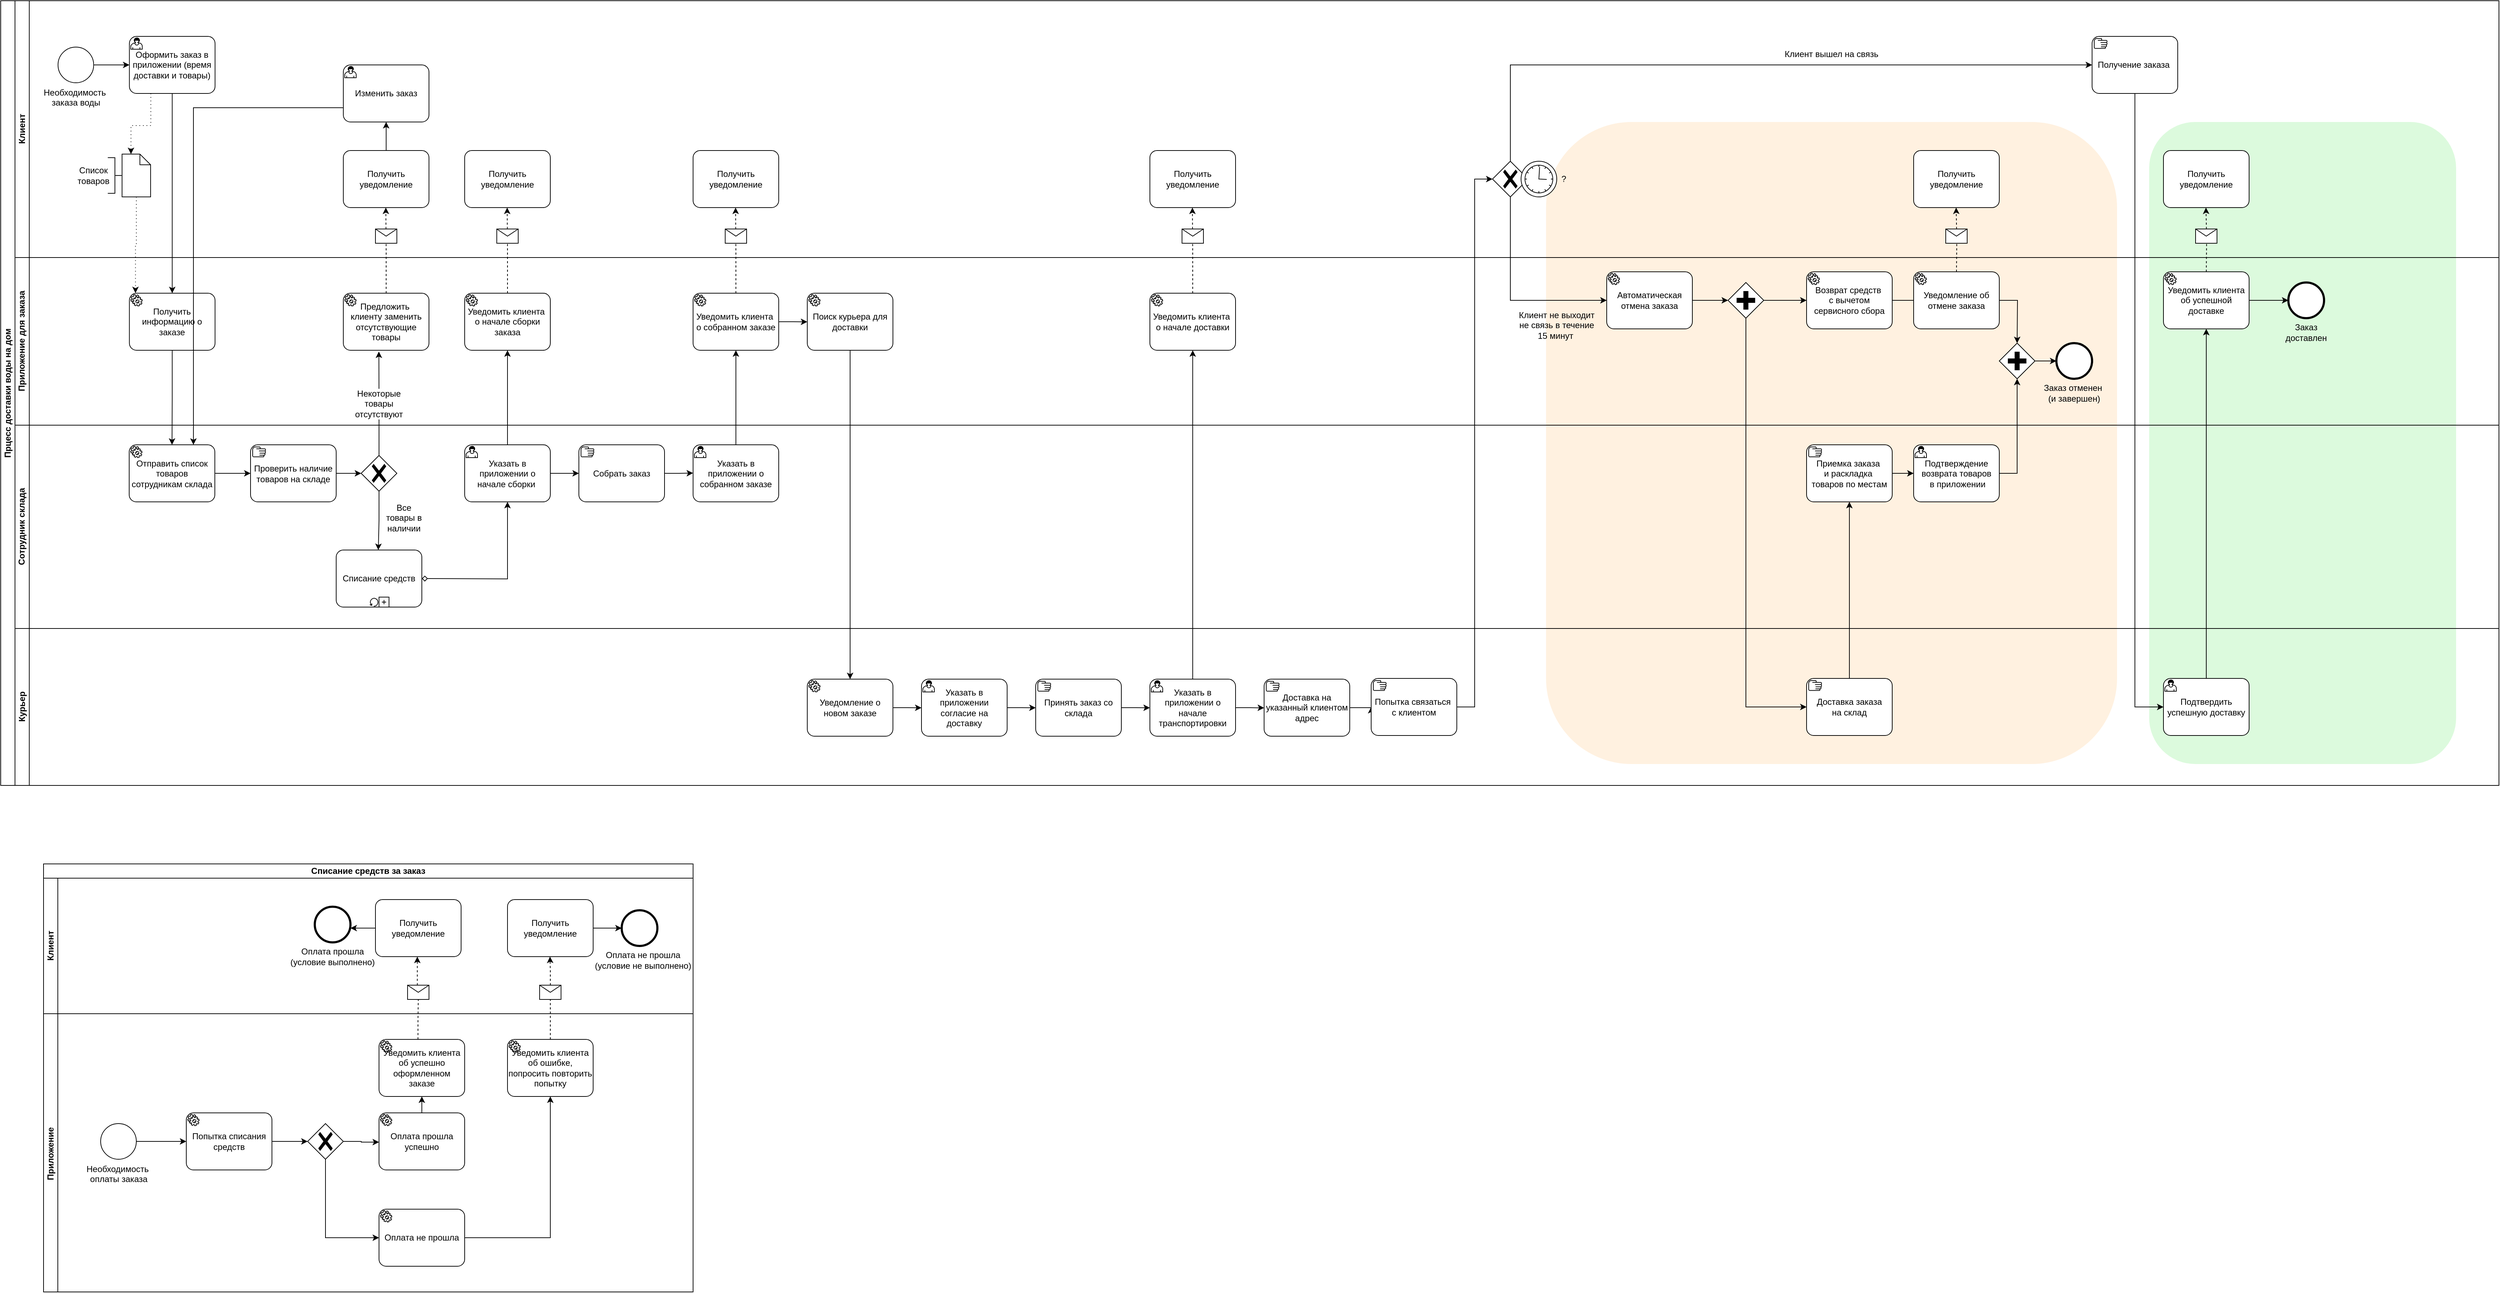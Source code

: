 <mxfile version="24.8.2">
  <diagram name="Страница — 1" id="UOntejemrvACpvtsWQj9">
    <mxGraphModel dx="2625" dy="1413" grid="1" gridSize="10" guides="1" tooltips="1" connect="1" arrows="1" fold="1" page="1" pageScale="1" pageWidth="4681" pageHeight="3300" math="0" shadow="0">
      <root>
        <mxCell id="0" />
        <mxCell id="1" parent="0" />
        <mxCell id="fE0YWYt9ngZXiTgXL01a-285" value="" style="rounded=1;whiteSpace=wrap;html=1;fillColor=#DCFADD;strokeColor=none;dashed=1;strokeWidth=6;glass=0;shadow=0;" parent="1" vertex="1">
          <mxGeometry x="3040" y="200" width="430" height="900" as="geometry" />
        </mxCell>
        <mxCell id="fE0YWYt9ngZXiTgXL01a-281" value="" style="rounded=1;whiteSpace=wrap;html=1;fillColor=#FFF1E0;strokeColor=none;dashed=1;strokeWidth=6;" parent="1" vertex="1">
          <mxGeometry x="2195" y="200" width="800" height="900" as="geometry" />
        </mxCell>
        <mxCell id="fE0YWYt9ngZXiTgXL01a-1" value="Прцесс доставки воды на дом" style="swimlane;html=1;childLayout=stackLayout;resizeParent=1;resizeParentMax=0;horizontal=0;startSize=20;horizontalStack=0;whiteSpace=wrap;fillColor=#FFFFFF;" parent="1" vertex="1">
          <mxGeometry x="30" y="30" width="3500" height="1100" as="geometry" />
        </mxCell>
        <mxCell id="fE0YWYt9ngZXiTgXL01a-276" style="edgeStyle=orthogonalEdgeStyle;rounded=0;orthogonalLoop=1;jettySize=auto;html=1;exitX=0.5;exitY=0;exitDx=0;exitDy=0;exitPerimeter=0;entryX=0.415;entryY=1.022;entryDx=0;entryDy=0;entryPerimeter=0;" parent="fE0YWYt9ngZXiTgXL01a-1" source="fE0YWYt9ngZXiTgXL01a-104" target="fE0YWYt9ngZXiTgXL01a-268" edge="1">
          <mxGeometry relative="1" as="geometry" />
        </mxCell>
        <mxCell id="fE0YWYt9ngZXiTgXL01a-2" value="Клиент" style="swimlane;html=1;startSize=20;horizontal=0;" parent="fE0YWYt9ngZXiTgXL01a-1" vertex="1">
          <mxGeometry x="20" width="3480" height="360" as="geometry" />
        </mxCell>
        <mxCell id="fE0YWYt9ngZXiTgXL01a-3" value="Необходимость&amp;nbsp;&lt;div&gt;заказа воды&lt;/div&gt;" style="points=[[0.145,0.145,0],[0.5,0,0],[0.855,0.145,0],[1,0.5,0],[0.855,0.855,0],[0.5,1,0],[0.145,0.855,0],[0,0.5,0]];shape=mxgraph.bpmn.event;html=1;verticalLabelPosition=bottom;labelBackgroundColor=#ffffff;verticalAlign=top;align=center;perimeter=ellipsePerimeter;outlineConnect=0;aspect=fixed;outline=standard;symbol=general;" parent="fE0YWYt9ngZXiTgXL01a-2" vertex="1">
          <mxGeometry x="60.29" y="65" width="50" height="50" as="geometry" />
        </mxCell>
        <mxCell id="fE0YWYt9ngZXiTgXL01a-8" style="edgeStyle=orthogonalEdgeStyle;rounded=0;orthogonalLoop=1;jettySize=auto;html=1;entryX=0;entryY=0.5;entryDx=0;entryDy=0;entryPerimeter=0;" parent="fE0YWYt9ngZXiTgXL01a-2" source="fE0YWYt9ngZXiTgXL01a-3" edge="1">
          <mxGeometry relative="1" as="geometry">
            <mxPoint x="160.29" y="90" as="targetPoint" />
          </mxGeometry>
        </mxCell>
        <mxCell id="fE0YWYt9ngZXiTgXL01a-89" value="Оформить заказ в приложении (время доставки и товары)" style="points=[[0.25,0,0],[0.5,0,0],[0.75,0,0],[1,0.25,0],[1,0.5,0],[1,0.75,0],[0.75,1,0],[0.5,1,0],[0.25,1,0],[0,0.75,0],[0,0.5,0],[0,0.25,0]];shape=mxgraph.bpmn.task;whiteSpace=wrap;rectStyle=rounded;size=10;html=1;container=1;expand=0;collapsible=0;taskMarker=user;" parent="fE0YWYt9ngZXiTgXL01a-2" vertex="1">
          <mxGeometry x="160.29" y="50" width="120" height="80" as="geometry" />
        </mxCell>
        <mxCell id="fE0YWYt9ngZXiTgXL01a-144" value="Получить уведомление" style="points=[[0.25,0,0],[0.5,0,0],[0.75,0,0],[1,0.25,0],[1,0.5,0],[1,0.75,0],[0.75,1,0],[0.5,1,0],[0.25,1,0],[0,0.75,0],[0,0.5,0],[0,0.25,0]];shape=mxgraph.bpmn.task;whiteSpace=wrap;rectStyle=rounded;size=10;html=1;container=1;expand=0;collapsible=0;taskMarker=abstract;" parent="fE0YWYt9ngZXiTgXL01a-2" vertex="1">
          <mxGeometry x="630" y="210" width="120" height="80" as="geometry" />
        </mxCell>
        <mxCell id="fE0YWYt9ngZXiTgXL01a-159" value="" style="edgeStyle=orthogonalEdgeStyle;rounded=0;orthogonalLoop=1;jettySize=auto;html=1;dashed=1;entryX=0.5;entryY=1;entryDx=0;entryDy=0;entryPerimeter=0;exitX=0.5;exitY=0;exitDx=0;exitDy=0;exitPerimeter=0;" parent="fE0YWYt9ngZXiTgXL01a-2" source="fE0YWYt9ngZXiTgXL01a-140" edge="1">
          <mxGeometry relative="1" as="geometry">
            <mxPoint x="689.55" y="290" as="targetPoint" />
            <mxPoint x="690" y="380" as="sourcePoint" />
          </mxGeometry>
        </mxCell>
        <mxCell id="fE0YWYt9ngZXiTgXL01a-201" value="" style="points=[[0.25,0.25,0],[0.5,0,0],[0.75,0.25,0],[1,0.5,0],[0.75,0.75,0],[0.5,1,0],[0.25,0.75,0],[0,0.5,0]];shape=mxgraph.bpmn.gateway2;html=1;verticalLabelPosition=bottom;labelBackgroundColor=#ffffff;verticalAlign=top;align=center;perimeter=rhombusPerimeter;outlineConnect=0;outline=none;symbol=none;gwType=exclusive;" parent="fE0YWYt9ngZXiTgXL01a-2" vertex="1">
          <mxGeometry x="2070" y="225" width="50" height="50" as="geometry" />
        </mxCell>
        <mxCell id="fE0YWYt9ngZXiTgXL01a-204" value="Получение заказа&amp;nbsp;" style="points=[[0.25,0,0],[0.5,0,0],[0.75,0,0],[1,0.25,0],[1,0.5,0],[1,0.75,0],[0.75,1,0],[0.5,1,0],[0.25,1,0],[0,0.75,0],[0,0.5,0],[0,0.25,0]];shape=mxgraph.bpmn.task;whiteSpace=wrap;rectStyle=rounded;size=10;html=1;container=1;expand=0;collapsible=0;taskMarker=manual;" parent="fE0YWYt9ngZXiTgXL01a-2" vertex="1">
          <mxGeometry x="2910" y="50" width="120" height="80" as="geometry" />
        </mxCell>
        <mxCell id="fE0YWYt9ngZXiTgXL01a-207" style="edgeStyle=orthogonalEdgeStyle;rounded=0;orthogonalLoop=1;jettySize=auto;html=1;exitX=0.5;exitY=0;exitDx=0;exitDy=0;exitPerimeter=0;entryX=0;entryY=0.5;entryDx=0;entryDy=0;entryPerimeter=0;" parent="fE0YWYt9ngZXiTgXL01a-2" source="fE0YWYt9ngZXiTgXL01a-201" target="fE0YWYt9ngZXiTgXL01a-204" edge="1">
          <mxGeometry relative="1" as="geometry" />
        </mxCell>
        <mxCell id="fE0YWYt9ngZXiTgXL01a-209" value="Клиент вышел на связь" style="text;strokeColor=none;align=center;fillColor=none;html=1;verticalAlign=middle;whiteSpace=wrap;rounded=0;" parent="fE0YWYt9ngZXiTgXL01a-2" vertex="1">
          <mxGeometry x="2450" y="60" width="190" height="30" as="geometry" />
        </mxCell>
        <mxCell id="fE0YWYt9ngZXiTgXL01a-218" value="Получить уведомление" style="points=[[0.25,0,0],[0.5,0,0],[0.75,0,0],[1,0.25,0],[1,0.5,0],[1,0.75,0],[0.75,1,0],[0.5,1,0],[0.25,1,0],[0,0.75,0],[0,0.5,0],[0,0.25,0]];shape=mxgraph.bpmn.task;whiteSpace=wrap;rectStyle=rounded;size=10;html=1;container=1;expand=0;collapsible=0;taskMarker=abstract;" parent="fE0YWYt9ngZXiTgXL01a-2" vertex="1">
          <mxGeometry x="2660" y="210" width="120" height="80" as="geometry" />
        </mxCell>
        <mxCell id="fE0YWYt9ngZXiTgXL01a-219" value="" style="edgeStyle=orthogonalEdgeStyle;rounded=0;orthogonalLoop=1;jettySize=auto;html=1;dashed=1;entryX=0.5;entryY=1;entryDx=0;entryDy=0;entryPerimeter=0;" parent="fE0YWYt9ngZXiTgXL01a-2" edge="1">
          <mxGeometry relative="1" as="geometry">
            <mxPoint x="2719.55" y="290" as="targetPoint" />
            <mxPoint x="2720" y="380" as="sourcePoint" />
          </mxGeometry>
        </mxCell>
        <mxCell id="fE0YWYt9ngZXiTgXL01a-220" value="" style="shape=message;html=1;fillColor=#FFFFFF;" parent="fE0YWYt9ngZXiTgXL01a-2" vertex="1">
          <mxGeometry x="2705" y="320" width="30" height="20" as="geometry" />
        </mxCell>
        <mxCell id="fE0YWYt9ngZXiTgXL01a-242" value="" style="edgeStyle=orthogonalEdgeStyle;rounded=0;orthogonalLoop=1;jettySize=auto;html=1;dashed=1;entryX=0.5;entryY=1;entryDx=0;entryDy=0;entryPerimeter=0;" parent="fE0YWYt9ngZXiTgXL01a-2" edge="1">
          <mxGeometry relative="1" as="geometry">
            <mxPoint x="3069.55" y="290" as="targetPoint" />
            <mxPoint x="3070" y="380" as="sourcePoint" />
          </mxGeometry>
        </mxCell>
        <mxCell id="fE0YWYt9ngZXiTgXL01a-243" value="" style="shape=message;html=1;fillColor=#FFFFFF;" parent="fE0YWYt9ngZXiTgXL01a-2" vertex="1">
          <mxGeometry x="3055" y="320" width="30" height="20" as="geometry" />
        </mxCell>
        <mxCell id="fE0YWYt9ngZXiTgXL01a-271" value="Получить уведомление" style="points=[[0.25,0,0],[0.5,0,0],[0.75,0,0],[1,0.25,0],[1,0.5,0],[1,0.75,0],[0.75,1,0],[0.5,1,0],[0.25,1,0],[0,0.75,0],[0,0.5,0],[0,0.25,0]];shape=mxgraph.bpmn.task;whiteSpace=wrap;rectStyle=rounded;size=10;html=1;container=1;expand=0;collapsible=0;taskMarker=abstract;" parent="fE0YWYt9ngZXiTgXL01a-2" vertex="1">
          <mxGeometry x="460" y="210" width="120" height="80" as="geometry" />
        </mxCell>
        <mxCell id="fE0YWYt9ngZXiTgXL01a-272" value="" style="edgeStyle=orthogonalEdgeStyle;rounded=0;orthogonalLoop=1;jettySize=auto;html=1;dashed=1;entryX=0.5;entryY=1;entryDx=0;entryDy=0;entryPerimeter=0;exitX=0.5;exitY=0;exitDx=0;exitDy=0;exitPerimeter=0;" parent="fE0YWYt9ngZXiTgXL01a-2" source="fE0YWYt9ngZXiTgXL01a-268" edge="1">
          <mxGeometry relative="1" as="geometry">
            <mxPoint x="519.55" y="290" as="targetPoint" />
            <mxPoint x="520" y="380" as="sourcePoint" />
          </mxGeometry>
        </mxCell>
        <mxCell id="fE0YWYt9ngZXiTgXL01a-273" value="" style="shape=message;html=1;fillColor=#FFFFFF;" parent="fE0YWYt9ngZXiTgXL01a-2" vertex="1">
          <mxGeometry x="505" y="320" width="30" height="20" as="geometry" />
        </mxCell>
        <mxCell id="fE0YWYt9ngZXiTgXL01a-278" value="Изменить заказ" style="points=[[0.25,0,0],[0.5,0,0],[0.75,0,0],[1,0.25,0],[1,0.5,0],[1,0.75,0],[0.75,1,0],[0.5,1,0],[0.25,1,0],[0,0.75,0],[0,0.5,0],[0,0.25,0]];shape=mxgraph.bpmn.task;whiteSpace=wrap;rectStyle=rounded;size=10;html=1;container=1;expand=0;collapsible=0;taskMarker=user;" parent="fE0YWYt9ngZXiTgXL01a-2" vertex="1">
          <mxGeometry x="460" y="90" width="120" height="80" as="geometry" />
        </mxCell>
        <mxCell id="fE0YWYt9ngZXiTgXL01a-279" style="edgeStyle=orthogonalEdgeStyle;rounded=0;orthogonalLoop=1;jettySize=auto;html=1;exitX=0.5;exitY=0;exitDx=0;exitDy=0;exitPerimeter=0;entryX=0.5;entryY=1;entryDx=0;entryDy=0;entryPerimeter=0;" parent="fE0YWYt9ngZXiTgXL01a-2" source="fE0YWYt9ngZXiTgXL01a-271" target="fE0YWYt9ngZXiTgXL01a-278" edge="1">
          <mxGeometry relative="1" as="geometry" />
        </mxCell>
        <mxCell id="fE0YWYt9ngZXiTgXL01a-241" value="Получить уведомление" style="points=[[0.25,0,0],[0.5,0,0],[0.75,0,0],[1,0.25,0],[1,0.5,0],[1,0.75,0],[0.75,1,0],[0.5,1,0],[0.25,1,0],[0,0.75,0],[0,0.5,0],[0,0.25,0]];shape=mxgraph.bpmn.task;whiteSpace=wrap;rectStyle=rounded;size=10;html=1;container=1;expand=0;collapsible=0;taskMarker=abstract;" parent="fE0YWYt9ngZXiTgXL01a-2" vertex="1">
          <mxGeometry x="3010" y="210" width="120" height="80" as="geometry" />
        </mxCell>
        <mxCell id="fE0YWYt9ngZXiTgXL01a-289" value="" style="shape=mxgraph.bpmn.data;labelPosition=center;verticalLabelPosition=bottom;align=center;verticalAlign=top;size=15;html=1;" parent="fE0YWYt9ngZXiTgXL01a-2" vertex="1">
          <mxGeometry x="150" y="215" width="40" height="60" as="geometry" />
        </mxCell>
        <mxCell id="fE0YWYt9ngZXiTgXL01a-292" style="edgeStyle=orthogonalEdgeStyle;rounded=0;orthogonalLoop=1;jettySize=auto;html=1;exitX=0.25;exitY=1;exitDx=0;exitDy=0;exitPerimeter=0;entryX=0;entryY=0;entryDx=12.5;entryDy=0;entryPerimeter=0;dashed=1;dashPattern=1 4;" parent="fE0YWYt9ngZXiTgXL01a-2" source="fE0YWYt9ngZXiTgXL01a-89" target="fE0YWYt9ngZXiTgXL01a-289" edge="1">
          <mxGeometry relative="1" as="geometry">
            <Array as="points">
              <mxPoint x="190" y="175" />
              <mxPoint x="163" y="175" />
            </Array>
          </mxGeometry>
        </mxCell>
        <mxCell id="fE0YWYt9ngZXiTgXL01a-294" value="" style="strokeWidth=1;html=1;shape=mxgraph.flowchart.annotation_2;align=left;labelPosition=right;pointerEvents=1;direction=west;" parent="fE0YWYt9ngZXiTgXL01a-2" vertex="1">
          <mxGeometry x="130" y="220" width="20" height="50" as="geometry" />
        </mxCell>
        <mxCell id="fE0YWYt9ngZXiTgXL01a-297" value="Список товаров" style="text;strokeColor=none;align=center;fillColor=none;html=1;verticalAlign=middle;whiteSpace=wrap;rounded=0;" parent="fE0YWYt9ngZXiTgXL01a-2" vertex="1">
          <mxGeometry x="80.0" y="230" width="60" height="30" as="geometry" />
        </mxCell>
        <mxCell id="fE0YWYt9ngZXiTgXL01a-253" value="" style="points=[[0.145,0.145,0],[0.5,0,0],[0.855,0.145,0],[1,0.5,0],[0.855,0.855,0],[0.5,1,0],[0.145,0.855,0],[0,0.5,0]];shape=mxgraph.bpmn.event;html=1;verticalLabelPosition=bottom;labelBackgroundColor=#ffffff;verticalAlign=top;align=center;perimeter=ellipsePerimeter;outlineConnect=0;aspect=fixed;outline=standard;symbol=timer;fillColor=#FFFFFF;" parent="fE0YWYt9ngZXiTgXL01a-2" vertex="1">
          <mxGeometry x="2110" y="225" width="50" height="50" as="geometry" />
        </mxCell>
        <mxCell id="fE0YWYt9ngZXiTgXL01a-306" value="?" style="text;strokeColor=none;align=center;fillColor=none;html=1;verticalAlign=middle;whiteSpace=wrap;rounded=0;" parent="fE0YWYt9ngZXiTgXL01a-2" vertex="1">
          <mxGeometry x="2140" y="235" width="60" height="30" as="geometry" />
        </mxCell>
        <mxCell id="fE0YWYt9ngZXiTgXL01a-136" style="edgeStyle=orthogonalEdgeStyle;rounded=0;orthogonalLoop=1;jettySize=auto;html=1;exitX=0.5;exitY=0;exitDx=0;exitDy=0;exitPerimeter=0;entryX=0.5;entryY=1;entryDx=0;entryDy=0;entryPerimeter=0;" parent="fE0YWYt9ngZXiTgXL01a-1" source="fE0YWYt9ngZXiTgXL01a-134" target="fE0YWYt9ngZXiTgXL01a-140" edge="1">
          <mxGeometry relative="1" as="geometry">
            <mxPoint x="710" y="670" as="targetPoint" />
          </mxGeometry>
        </mxCell>
        <mxCell id="fE0YWYt9ngZXiTgXL01a-191" style="edgeStyle=orthogonalEdgeStyle;rounded=0;orthogonalLoop=1;jettySize=auto;html=1;exitX=0.5;exitY=0;exitDx=0;exitDy=0;exitPerimeter=0;entryX=0.5;entryY=1;entryDx=0;entryDy=0;entryPerimeter=0;" parent="fE0YWYt9ngZXiTgXL01a-1" source="fE0YWYt9ngZXiTgXL01a-184" target="fE0YWYt9ngZXiTgXL01a-189" edge="1">
          <mxGeometry relative="1" as="geometry">
            <mxPoint x="1670" y="680" as="targetPoint" />
            <mxPoint x="1670" y="770" as="sourcePoint" />
          </mxGeometry>
        </mxCell>
        <mxCell id="fE0YWYt9ngZXiTgXL01a-83" value="Приложение для заказа" style="swimlane;html=1;startSize=20;horizontal=0;" parent="fE0YWYt9ngZXiTgXL01a-1" vertex="1">
          <mxGeometry x="20" y="360" width="3480" height="235" as="geometry" />
        </mxCell>
        <mxCell id="fE0YWYt9ngZXiTgXL01a-156" value="" style="shape=message;html=1;fillColor=#FFFFFF;" parent="fE0YWYt9ngZXiTgXL01a-83" vertex="1">
          <mxGeometry x="675" y="-40" width="30" height="20" as="geometry" />
        </mxCell>
        <mxCell id="fE0YWYt9ngZXiTgXL01a-166" value="Получить уведомление" style="points=[[0.25,0,0],[0.5,0,0],[0.75,0,0],[1,0.25,0],[1,0.5,0],[1,0.75,0],[0.75,1,0],[0.5,1,0],[0.25,1,0],[0,0.75,0],[0,0.5,0],[0,0.25,0]];shape=mxgraph.bpmn.task;whiteSpace=wrap;rectStyle=rounded;size=10;html=1;container=1;expand=0;collapsible=0;taskMarker=abstract;" parent="fE0YWYt9ngZXiTgXL01a-83" vertex="1">
          <mxGeometry x="950" y="-150" width="120" height="80" as="geometry" />
        </mxCell>
        <mxCell id="fE0YWYt9ngZXiTgXL01a-167" value="" style="edgeStyle=orthogonalEdgeStyle;rounded=0;orthogonalLoop=1;jettySize=auto;html=1;dashed=1;entryX=0.5;entryY=1;entryDx=0;entryDy=0;entryPerimeter=0;exitX=0.5;exitY=0;exitDx=0;exitDy=0;exitPerimeter=0;" parent="fE0YWYt9ngZXiTgXL01a-83" source="fE0YWYt9ngZXiTgXL01a-168" edge="1">
          <mxGeometry relative="1" as="geometry">
            <mxPoint x="1009.55" y="-70" as="targetPoint" />
            <mxPoint x="1010" y="20" as="sourcePoint" />
          </mxGeometry>
        </mxCell>
        <mxCell id="fE0YWYt9ngZXiTgXL01a-169" value="" style="shape=message;html=1;fillColor=#FFFFFF;" parent="fE0YWYt9ngZXiTgXL01a-83" vertex="1">
          <mxGeometry x="995" y="-40" width="30" height="20" as="geometry" />
        </mxCell>
        <mxCell id="fE0YWYt9ngZXiTgXL01a-186" value="Получить уведомление" style="points=[[0.25,0,0],[0.5,0,0],[0.75,0,0],[1,0.25,0],[1,0.5,0],[1,0.75,0],[0.75,1,0],[0.5,1,0],[0.25,1,0],[0,0.75,0],[0,0.5,0],[0,0.25,0]];shape=mxgraph.bpmn.task;whiteSpace=wrap;rectStyle=rounded;size=10;html=1;container=1;expand=0;collapsible=0;taskMarker=abstract;" parent="fE0YWYt9ngZXiTgXL01a-83" vertex="1">
          <mxGeometry x="1590" y="-150" width="120" height="80" as="geometry" />
        </mxCell>
        <mxCell id="fE0YWYt9ngZXiTgXL01a-187" value="" style="edgeStyle=orthogonalEdgeStyle;rounded=0;orthogonalLoop=1;jettySize=auto;html=1;dashed=1;entryX=0.5;entryY=1;entryDx=0;entryDy=0;entryPerimeter=0;exitX=0.5;exitY=0;exitDx=0;exitDy=0;exitPerimeter=0;" parent="fE0YWYt9ngZXiTgXL01a-83" source="fE0YWYt9ngZXiTgXL01a-189" edge="1">
          <mxGeometry relative="1" as="geometry">
            <mxPoint x="1649.55" y="-70" as="targetPoint" />
            <mxPoint x="1650" y="20" as="sourcePoint" />
          </mxGeometry>
        </mxCell>
        <mxCell id="fE0YWYt9ngZXiTgXL01a-190" value="" style="shape=message;html=1;fillColor=#FFFFFF;" parent="fE0YWYt9ngZXiTgXL01a-83" vertex="1">
          <mxGeometry x="1635" y="-40" width="30" height="20" as="geometry" />
        </mxCell>
        <mxCell id="fE0YWYt9ngZXiTgXL01a-205" value="Клиент не выходит не связь в течение 15 минут&amp;nbsp;" style="text;strokeColor=none;align=center;fillColor=none;html=1;verticalAlign=middle;whiteSpace=wrap;rounded=0;" parent="fE0YWYt9ngZXiTgXL01a-83" vertex="1">
          <mxGeometry x="2100" y="80" width="120" height="30" as="geometry" />
        </mxCell>
        <mxCell id="fE0YWYt9ngZXiTgXL01a-206" value="Автоматическая отмена заказа" style="points=[[0.25,0,0],[0.5,0,0],[0.75,0,0],[1,0.25,0],[1,0.5,0],[1,0.75,0],[0.75,1,0],[0.5,1,0],[0.25,1,0],[0,0.75,0],[0,0.5,0],[0,0.25,0]];shape=mxgraph.bpmn.task;whiteSpace=wrap;rectStyle=rounded;size=10;html=1;container=1;expand=0;collapsible=0;taskMarker=service;" parent="fE0YWYt9ngZXiTgXL01a-83" vertex="1">
          <mxGeometry x="2229.996" y="20" width="120" height="80" as="geometry" />
        </mxCell>
        <mxCell id="fE0YWYt9ngZXiTgXL01a-216" style="edgeStyle=orthogonalEdgeStyle;rounded=0;orthogonalLoop=1;jettySize=auto;html=1;exitX=1;exitY=0.5;exitDx=0;exitDy=0;exitPerimeter=0;" parent="fE0YWYt9ngZXiTgXL01a-83" edge="1">
          <mxGeometry relative="1" as="geometry">
            <mxPoint x="2670" y="60" as="targetPoint" />
            <mxPoint x="2610" y="60" as="sourcePoint" />
          </mxGeometry>
        </mxCell>
        <mxCell id="fE0YWYt9ngZXiTgXL01a-214" value="Возврат средств&amp;nbsp;&lt;div&gt;с вычетом сервисного сбора&lt;/div&gt;" style="points=[[0.25,0,0],[0.5,0,0],[0.75,0,0],[1,0.25,0],[1,0.5,0],[1,0.75,0],[0.75,1,0],[0.5,1,0],[0.25,1,0],[0,0.75,0],[0,0.5,0],[0,0.25,0]];shape=mxgraph.bpmn.task;whiteSpace=wrap;rectStyle=rounded;size=10;html=1;container=1;expand=0;collapsible=0;taskMarker=service;" parent="fE0YWYt9ngZXiTgXL01a-83" vertex="1">
          <mxGeometry x="2510" y="20" width="120" height="80" as="geometry" />
        </mxCell>
        <mxCell id="fE0YWYt9ngZXiTgXL01a-217" value="Уведомление об отмене заказа" style="points=[[0.25,0,0],[0.5,0,0],[0.75,0,0],[1,0.25,0],[1,0.5,0],[1,0.75,0],[0.75,1,0],[0.5,1,0],[0.25,1,0],[0,0.75,0],[0,0.5,0],[0,0.25,0]];shape=mxgraph.bpmn.task;whiteSpace=wrap;rectStyle=rounded;size=10;html=1;container=1;expand=0;collapsible=0;taskMarker=service;" parent="fE0YWYt9ngZXiTgXL01a-83" vertex="1">
          <mxGeometry x="2660" y="20" width="120" height="80" as="geometry" />
        </mxCell>
        <mxCell id="fE0YWYt9ngZXiTgXL01a-232" value="" style="points=[[0.25,0.25,0],[0.5,0,0],[0.75,0.25,0],[1,0.5,0],[0.75,0.75,0],[0.5,1,0],[0.25,0.75,0],[0,0.5,0]];shape=mxgraph.bpmn.gateway2;html=1;verticalLabelPosition=bottom;labelBackgroundColor=#ffffff;verticalAlign=top;align=center;perimeter=rhombusPerimeter;outlineConnect=0;outline=none;symbol=none;gwType=parallel;" parent="fE0YWYt9ngZXiTgXL01a-83" vertex="1">
          <mxGeometry x="2400" y="35" width="50" height="50" as="geometry" />
        </mxCell>
        <mxCell id="fE0YWYt9ngZXiTgXL01a-235" style="edgeStyle=orthogonalEdgeStyle;rounded=0;orthogonalLoop=1;jettySize=auto;html=1;exitX=1;exitY=0.5;exitDx=0;exitDy=0;exitPerimeter=0;entryX=0;entryY=0.5;entryDx=0;entryDy=0;entryPerimeter=0;" parent="fE0YWYt9ngZXiTgXL01a-83" source="fE0YWYt9ngZXiTgXL01a-206" target="fE0YWYt9ngZXiTgXL01a-232" edge="1">
          <mxGeometry relative="1" as="geometry" />
        </mxCell>
        <mxCell id="fE0YWYt9ngZXiTgXL01a-236" style="edgeStyle=orthogonalEdgeStyle;rounded=0;orthogonalLoop=1;jettySize=auto;html=1;exitX=1;exitY=0.5;exitDx=0;exitDy=0;exitPerimeter=0;entryX=0;entryY=0.5;entryDx=0;entryDy=0;entryPerimeter=0;" parent="fE0YWYt9ngZXiTgXL01a-83" source="fE0YWYt9ngZXiTgXL01a-232" target="fE0YWYt9ngZXiTgXL01a-214" edge="1">
          <mxGeometry relative="1" as="geometry" />
        </mxCell>
        <mxCell id="fE0YWYt9ngZXiTgXL01a-229" value="Уведомить клиента об успешной доставке" style="points=[[0.25,0,0],[0.5,0,0],[0.75,0,0],[1,0.25,0],[1,0.5,0],[1,0.75,0],[0.75,1,0],[0.5,1,0],[0.25,1,0],[0,0.75,0],[0,0.5,0],[0,0.25,0]];shape=mxgraph.bpmn.task;whiteSpace=wrap;rectStyle=rounded;size=10;html=1;container=1;expand=0;collapsible=0;taskMarker=service;" parent="fE0YWYt9ngZXiTgXL01a-83" vertex="1">
          <mxGeometry x="3010" y="20" width="120" height="80" as="geometry" />
        </mxCell>
        <mxCell id="fE0YWYt9ngZXiTgXL01a-245" value="" style="points=[[0.145,0.145,0],[0.5,0,0],[0.855,0.145,0],[1,0.5,0],[0.855,0.855,0],[0.5,1,0],[0.145,0.855,0],[0,0.5,0]];shape=mxgraph.bpmn.event;html=1;verticalLabelPosition=bottom;labelBackgroundColor=#ffffff;verticalAlign=top;align=center;perimeter=ellipsePerimeter;outlineConnect=0;aspect=fixed;outline=end;symbol=terminate2;" parent="fE0YWYt9ngZXiTgXL01a-83" vertex="1">
          <mxGeometry x="3185" y="35" width="50" height="50" as="geometry" />
        </mxCell>
        <mxCell id="fE0YWYt9ngZXiTgXL01a-246" style="edgeStyle=orthogonalEdgeStyle;rounded=0;orthogonalLoop=1;jettySize=auto;html=1;exitX=1;exitY=0.5;exitDx=0;exitDy=0;exitPerimeter=0;entryX=0;entryY=0.5;entryDx=0;entryDy=0;entryPerimeter=0;" parent="fE0YWYt9ngZXiTgXL01a-83" source="fE0YWYt9ngZXiTgXL01a-229" target="fE0YWYt9ngZXiTgXL01a-245" edge="1">
          <mxGeometry relative="1" as="geometry" />
        </mxCell>
        <mxCell id="fE0YWYt9ngZXiTgXL01a-247" value="Заказ доставлен" style="text;strokeColor=none;align=center;fillColor=none;html=1;verticalAlign=middle;whiteSpace=wrap;rounded=0;" parent="fE0YWYt9ngZXiTgXL01a-83" vertex="1">
          <mxGeometry x="3180" y="90" width="60" height="30" as="geometry" />
        </mxCell>
        <mxCell id="fE0YWYt9ngZXiTgXL01a-248" value="" style="points=[[0.145,0.145,0],[0.5,0,0],[0.855,0.145,0],[1,0.5,0],[0.855,0.855,0],[0.5,1,0],[0.145,0.855,0],[0,0.5,0]];shape=mxgraph.bpmn.event;html=1;verticalLabelPosition=bottom;labelBackgroundColor=#ffffff;verticalAlign=top;align=center;perimeter=ellipsePerimeter;outlineConnect=0;aspect=fixed;outline=end;symbol=terminate2;" parent="fE0YWYt9ngZXiTgXL01a-83" vertex="1">
          <mxGeometry x="2860" y="120" width="50" height="50" as="geometry" />
        </mxCell>
        <mxCell id="fE0YWYt9ngZXiTgXL01a-249" value="Заказ отменен&amp;nbsp;&lt;div&gt;(и завершен)&lt;/div&gt;" style="text;strokeColor=none;align=center;fillColor=none;html=1;verticalAlign=middle;whiteSpace=wrap;rounded=0;" parent="fE0YWYt9ngZXiTgXL01a-83" vertex="1">
          <mxGeometry x="2840" y="170" width="90" height="40" as="geometry" />
        </mxCell>
        <mxCell id="fE0YWYt9ngZXiTgXL01a-261" value="" style="points=[[0.25,0.25,0],[0.5,0,0],[0.75,0.25,0],[1,0.5,0],[0.75,0.75,0],[0.5,1,0],[0.25,0.75,0],[0,0.5,0]];shape=mxgraph.bpmn.gateway2;html=1;verticalLabelPosition=bottom;labelBackgroundColor=#ffffff;verticalAlign=top;align=center;perimeter=rhombusPerimeter;outlineConnect=0;outline=none;symbol=none;gwType=parallel;" parent="fE0YWYt9ngZXiTgXL01a-83" vertex="1">
          <mxGeometry x="2780" y="120" width="50" height="50" as="geometry" />
        </mxCell>
        <mxCell id="fE0YWYt9ngZXiTgXL01a-263" style="edgeStyle=orthogonalEdgeStyle;rounded=0;orthogonalLoop=1;jettySize=auto;html=1;exitX=1;exitY=0.5;exitDx=0;exitDy=0;exitPerimeter=0;entryX=0.5;entryY=0;entryDx=0;entryDy=0;entryPerimeter=0;" parent="fE0YWYt9ngZXiTgXL01a-83" source="fE0YWYt9ngZXiTgXL01a-217" edge="1">
          <mxGeometry relative="1" as="geometry">
            <mxPoint x="2805" y="120" as="targetPoint" />
          </mxGeometry>
        </mxCell>
        <mxCell id="fE0YWYt9ngZXiTgXL01a-265" style="edgeStyle=orthogonalEdgeStyle;rounded=0;orthogonalLoop=1;jettySize=auto;html=1;entryX=0;entryY=0.5;entryDx=0;entryDy=0;entryPerimeter=0;" parent="fE0YWYt9ngZXiTgXL01a-83" target="fE0YWYt9ngZXiTgXL01a-248" edge="1">
          <mxGeometry relative="1" as="geometry">
            <mxPoint x="2830" y="145" as="sourcePoint" />
          </mxGeometry>
        </mxCell>
        <mxCell id="fE0YWYt9ngZXiTgXL01a-91" value="Получить информацию о заказе" style="points=[[0.25,0,0],[0.5,0,0],[0.75,0,0],[1,0.25,0],[1,0.5,0],[1,0.75,0],[0.75,1,0],[0.5,1,0],[0.25,1,0],[0,0.75,0],[0,0.5,0],[0,0.25,0]];shape=mxgraph.bpmn.task;whiteSpace=wrap;rectStyle=rounded;size=10;html=1;container=1;expand=0;collapsible=0;taskMarker=service;" parent="fE0YWYt9ngZXiTgXL01a-83" vertex="1">
          <mxGeometry x="160.286" y="50" width="120" height="80" as="geometry" />
        </mxCell>
        <mxCell id="fE0YWYt9ngZXiTgXL01a-140" value="Уведомить клиента&amp;nbsp;&lt;div&gt;о начале сборки заказа&lt;/div&gt;" style="points=[[0.25,0,0],[0.5,0,0],[0.75,0,0],[1,0.25,0],[1,0.5,0],[1,0.75,0],[0.75,1,0],[0.5,1,0],[0.25,1,0],[0,0.75,0],[0,0.5,0],[0,0.25,0]];shape=mxgraph.bpmn.task;whiteSpace=wrap;rectStyle=rounded;size=10;html=1;container=1;expand=0;collapsible=0;taskMarker=service;" parent="fE0YWYt9ngZXiTgXL01a-83" vertex="1">
          <mxGeometry x="629.996" y="50" width="120" height="80" as="geometry" />
        </mxCell>
        <mxCell id="fE0YWYt9ngZXiTgXL01a-172" style="edgeStyle=orthogonalEdgeStyle;rounded=0;orthogonalLoop=1;jettySize=auto;html=1;exitX=1;exitY=0.5;exitDx=0;exitDy=0;exitPerimeter=0;" parent="fE0YWYt9ngZXiTgXL01a-83" source="fE0YWYt9ngZXiTgXL01a-168" edge="1">
          <mxGeometry relative="1" as="geometry">
            <mxPoint x="1110" y="90.143" as="targetPoint" />
          </mxGeometry>
        </mxCell>
        <mxCell id="fE0YWYt9ngZXiTgXL01a-168" value="Уведомить клиента&amp;nbsp;&lt;div&gt;о собранном заказе&lt;/div&gt;" style="points=[[0.25,0,0],[0.5,0,0],[0.75,0,0],[1,0.25,0],[1,0.5,0],[1,0.75,0],[0.75,1,0],[0.5,1,0],[0.25,1,0],[0,0.75,0],[0,0.5,0],[0,0.25,0]];shape=mxgraph.bpmn.task;whiteSpace=wrap;rectStyle=rounded;size=10;html=1;container=1;expand=0;collapsible=0;taskMarker=service;" parent="fE0YWYt9ngZXiTgXL01a-83" vertex="1">
          <mxGeometry x="949.996" y="50" width="120" height="80" as="geometry" />
        </mxCell>
        <mxCell id="fE0YWYt9ngZXiTgXL01a-173" value="Поиск курьера для доставки" style="points=[[0.25,0,0],[0.5,0,0],[0.75,0,0],[1,0.25,0],[1,0.5,0],[1,0.75,0],[0.75,1,0],[0.5,1,0],[0.25,1,0],[0,0.75,0],[0,0.5,0],[0,0.25,0]];shape=mxgraph.bpmn.task;whiteSpace=wrap;rectStyle=rounded;size=10;html=1;container=1;expand=0;collapsible=0;taskMarker=service;" parent="fE0YWYt9ngZXiTgXL01a-83" vertex="1">
          <mxGeometry x="1109.996" y="50" width="120" height="80" as="geometry" />
        </mxCell>
        <mxCell id="fE0YWYt9ngZXiTgXL01a-189" value="Уведомить клиента&amp;nbsp;&lt;div&gt;о начале доставки&lt;/div&gt;" style="points=[[0.25,0,0],[0.5,0,0],[0.75,0,0],[1,0.25,0],[1,0.5,0],[1,0.75,0],[0.75,1,0],[0.5,1,0],[0.25,1,0],[0,0.75,0],[0,0.5,0],[0,0.25,0]];shape=mxgraph.bpmn.task;whiteSpace=wrap;rectStyle=rounded;size=10;html=1;container=1;expand=0;collapsible=0;taskMarker=service;" parent="fE0YWYt9ngZXiTgXL01a-83" vertex="1">
          <mxGeometry x="1589.996" y="50" width="120" height="80" as="geometry" />
        </mxCell>
        <mxCell id="fE0YWYt9ngZXiTgXL01a-268" value="Предложить&amp;nbsp;&lt;div&gt;клиенту заменить отсутствующие товары&lt;/div&gt;" style="points=[[0.25,0,0],[0.5,0,0],[0.75,0,0],[1,0.25,0],[1,0.5,0],[1,0.75,0],[0.75,1,0],[0.5,1,0],[0.25,1,0],[0,0.75,0],[0,0.5,0],[0,0.25,0]];shape=mxgraph.bpmn.task;whiteSpace=wrap;rectStyle=rounded;size=10;html=1;container=1;expand=0;collapsible=0;taskMarker=service;" parent="fE0YWYt9ngZXiTgXL01a-83" vertex="1">
          <mxGeometry x="459.996" y="50" width="120" height="80" as="geometry" />
        </mxCell>
        <mxCell id="fE0YWYt9ngZXiTgXL01a-128" value="&lt;span style=&quot;background-color: rgb(255, 255, 255);&quot;&gt;Некоторые товары отсутствуют&lt;/span&gt;" style="text;strokeColor=none;align=center;fillColor=#FFFFFF;html=1;verticalAlign=middle;whiteSpace=wrap;rounded=0;" parent="fE0YWYt9ngZXiTgXL01a-83" vertex="1">
          <mxGeometry x="480" y="190" width="60" height="30" as="geometry" />
        </mxCell>
        <mxCell id="fE0YWYt9ngZXiTgXL01a-68" value="Сотрудник склада" style="swimlane;html=1;startSize=20;horizontal=0;" parent="fE0YWYt9ngZXiTgXL01a-1" vertex="1">
          <mxGeometry x="20" y="595" width="3480" height="285" as="geometry" />
        </mxCell>
        <mxCell id="fE0YWYt9ngZXiTgXL01a-311" style="edgeStyle=orthogonalEdgeStyle;rounded=0;orthogonalLoop=1;jettySize=auto;html=1;exitX=0.5;exitY=1;exitDx=0;exitDy=0;exitPerimeter=0;" parent="fE0YWYt9ngZXiTgXL01a-68" source="fE0YWYt9ngZXiTgXL01a-104" edge="1">
          <mxGeometry relative="1" as="geometry">
            <mxPoint x="509" y="175" as="targetPoint" />
          </mxGeometry>
        </mxCell>
        <mxCell id="fE0YWYt9ngZXiTgXL01a-212" value="Приемка заказа&amp;nbsp;&lt;div&gt;и раскладка&amp;nbsp;&lt;/div&gt;&lt;div&gt;товаров по местам&lt;/div&gt;" style="points=[[0.25,0,0],[0.5,0,0],[0.75,0,0],[1,0.25,0],[1,0.5,0],[1,0.75,0],[0.75,1,0],[0.5,1,0],[0.25,1,0],[0,0.75,0],[0,0.5,0],[0,0.25,0]];shape=mxgraph.bpmn.task;whiteSpace=wrap;rectStyle=rounded;size=10;html=1;container=1;expand=0;collapsible=0;taskMarker=manual;" parent="fE0YWYt9ngZXiTgXL01a-68" vertex="1">
          <mxGeometry x="2510" y="27.5" width="120" height="80" as="geometry" />
        </mxCell>
        <mxCell id="fE0YWYt9ngZXiTgXL01a-225" value="Подтверждение&lt;div&gt;возврата товаров&lt;/div&gt;&lt;div&gt;&amp;nbsp;в приложении&lt;/div&gt;" style="points=[[0.25,0,0],[0.5,0,0],[0.75,0,0],[1,0.25,0],[1,0.5,0],[1,0.75,0],[0.75,1,0],[0.5,1,0],[0.25,1,0],[0,0.75,0],[0,0.5,0],[0,0.25,0]];shape=mxgraph.bpmn.task;whiteSpace=wrap;rectStyle=rounded;size=10;html=1;container=1;expand=0;collapsible=0;taskMarker=user;" parent="fE0YWYt9ngZXiTgXL01a-68" vertex="1">
          <mxGeometry x="2660" y="27.5" width="120" height="80" as="geometry" />
        </mxCell>
        <mxCell id="fE0YWYt9ngZXiTgXL01a-231" style="edgeStyle=orthogonalEdgeStyle;rounded=0;orthogonalLoop=1;jettySize=auto;html=1;exitX=1;exitY=0.5;exitDx=0;exitDy=0;exitPerimeter=0;entryX=0;entryY=0.5;entryDx=0;entryDy=0;entryPerimeter=0;" parent="fE0YWYt9ngZXiTgXL01a-68" source="fE0YWYt9ngZXiTgXL01a-212" target="fE0YWYt9ngZXiTgXL01a-225" edge="1">
          <mxGeometry relative="1" as="geometry" />
        </mxCell>
        <mxCell id="fE0YWYt9ngZXiTgXL01a-104" value="" style="points=[[0.25,0.25,0],[0.5,0,0],[0.75,0.25,0],[1,0.5,0],[0.75,0.75,0],[0.5,1,0],[0.25,0.75,0],[0,0.5,0]];shape=mxgraph.bpmn.gateway2;html=1;verticalLabelPosition=bottom;labelBackgroundColor=#ffffff;verticalAlign=top;align=center;perimeter=rhombusPerimeter;outlineConnect=0;outline=none;symbol=none;gwType=exclusive;" parent="fE0YWYt9ngZXiTgXL01a-68" vertex="1">
          <mxGeometry x="485" y="42.5" width="50" height="50" as="geometry" />
        </mxCell>
        <mxCell id="fE0YWYt9ngZXiTgXL01a-162" style="edgeStyle=orthogonalEdgeStyle;rounded=0;orthogonalLoop=1;jettySize=auto;html=1;exitX=1;exitY=0.5;exitDx=0;exitDy=0;exitPerimeter=0;entryX=0;entryY=0.5;entryDx=0;entryDy=0;entryPerimeter=0;" parent="fE0YWYt9ngZXiTgXL01a-68" source="fE0YWYt9ngZXiTgXL01a-122" target="fE0YWYt9ngZXiTgXL01a-104" edge="1">
          <mxGeometry relative="1" as="geometry" />
        </mxCell>
        <mxCell id="fE0YWYt9ngZXiTgXL01a-134" value="Указать в приложении о начале сборки&amp;nbsp;" style="points=[[0.25,0,0],[0.5,0,0],[0.75,0,0],[1,0.25,0],[1,0.5,0],[1,0.75,0],[0.75,1,0],[0.5,1,0],[0.25,1,0],[0,0.75,0],[0,0.5,0],[0,0.25,0]];shape=mxgraph.bpmn.task;whiteSpace=wrap;rectStyle=rounded;size=10;html=1;container=1;expand=0;collapsible=0;taskMarker=user;" parent="fE0YWYt9ngZXiTgXL01a-68" vertex="1">
          <mxGeometry x="630" y="27.5" width="120" height="80" as="geometry" />
        </mxCell>
        <mxCell id="fE0YWYt9ngZXiTgXL01a-163" style="edgeStyle=orthogonalEdgeStyle;rounded=0;orthogonalLoop=1;jettySize=auto;html=1;exitX=1;exitY=0.5;exitDx=0;exitDy=0;exitPerimeter=0;" parent="fE0YWYt9ngZXiTgXL01a-68" source="fE0YWYt9ngZXiTgXL01a-137" edge="1">
          <mxGeometry relative="1" as="geometry">
            <mxPoint x="950" y="67.167" as="targetPoint" />
          </mxGeometry>
        </mxCell>
        <mxCell id="fE0YWYt9ngZXiTgXL01a-137" value="Собрать заказ" style="points=[[0.25,0,0],[0.5,0,0],[0.75,0,0],[1,0.25,0],[1,0.5,0],[1,0.75,0],[0.75,1,0],[0.5,1,0],[0.25,1,0],[0,0.75,0],[0,0.5,0],[0,0.25,0]];shape=mxgraph.bpmn.task;whiteSpace=wrap;rectStyle=rounded;size=10;html=1;container=1;expand=0;collapsible=0;taskMarker=manual;" parent="fE0YWYt9ngZXiTgXL01a-68" vertex="1">
          <mxGeometry x="790" y="27.5" width="120" height="80" as="geometry" />
        </mxCell>
        <mxCell id="fE0YWYt9ngZXiTgXL01a-138" style="edgeStyle=orthogonalEdgeStyle;rounded=0;orthogonalLoop=1;jettySize=auto;html=1;exitX=1;exitY=0.5;exitDx=0;exitDy=0;exitPerimeter=0;entryX=0;entryY=0.5;entryDx=0;entryDy=0;entryPerimeter=0;" parent="fE0YWYt9ngZXiTgXL01a-68" source="fE0YWYt9ngZXiTgXL01a-134" target="fE0YWYt9ngZXiTgXL01a-137" edge="1">
          <mxGeometry relative="1" as="geometry" />
        </mxCell>
        <mxCell id="fE0YWYt9ngZXiTgXL01a-129" value="Все товары в наличии" style="text;strokeColor=none;align=center;fillColor=#FFFFFF;html=1;verticalAlign=middle;whiteSpace=wrap;rounded=0;" parent="fE0YWYt9ngZXiTgXL01a-68" vertex="1">
          <mxGeometry x="515" y="115" width="60" height="30" as="geometry" />
        </mxCell>
        <mxCell id="fE0YWYt9ngZXiTgXL01a-102" style="edgeStyle=orthogonalEdgeStyle;rounded=0;orthogonalLoop=1;jettySize=auto;html=1;exitX=1;exitY=0.5;exitDx=0;exitDy=0;exitPerimeter=0;entryX=0;entryY=0.5;entryDx=0;entryDy=0;entryPerimeter=0;" parent="fE0YWYt9ngZXiTgXL01a-68" source="fE0YWYt9ngZXiTgXL01a-98" edge="1">
          <mxGeometry relative="1" as="geometry">
            <mxPoint x="330" y="67.5" as="targetPoint" />
          </mxGeometry>
        </mxCell>
        <mxCell id="fE0YWYt9ngZXiTgXL01a-98" value="Отправить список товаров сотрудникам склада" style="points=[[0.25,0,0],[0.5,0,0],[0.75,0,0],[1,0.25,0],[1,0.5,0],[1,0.75,0],[0.75,1,0],[0.5,1,0],[0.25,1,0],[0,0.75,0],[0,0.5,0],[0,0.25,0]];shape=mxgraph.bpmn.task;whiteSpace=wrap;rectStyle=rounded;size=10;html=1;container=1;expand=0;collapsible=0;taskMarker=service;" parent="fE0YWYt9ngZXiTgXL01a-68" vertex="1">
          <mxGeometry x="159.996" y="27.5" width="120" height="80" as="geometry" />
        </mxCell>
        <mxCell id="fE0YWYt9ngZXiTgXL01a-122" value="Проверить наличие товаров на складе" style="points=[[0.25,0,0],[0.5,0,0],[0.75,0,0],[1,0.25,0],[1,0.5,0],[1,0.75,0],[0.75,1,0],[0.5,1,0],[0.25,1,0],[0,0.75,0],[0,0.5,0],[0,0.25,0]];shape=mxgraph.bpmn.task;whiteSpace=wrap;rectStyle=rounded;size=10;html=1;container=1;expand=0;collapsible=0;taskMarker=manual;" parent="fE0YWYt9ngZXiTgXL01a-68" vertex="1">
          <mxGeometry x="330" y="27.5" width="120" height="80" as="geometry" />
        </mxCell>
        <mxCell id="fE0YWYt9ngZXiTgXL01a-165" value="Указать в приложении о собранном заказе" style="points=[[0.25,0,0],[0.5,0,0],[0.75,0,0],[1,0.25,0],[1,0.5,0],[1,0.75,0],[0.75,1,0],[0.5,1,0],[0.25,1,0],[0,0.75,0],[0,0.5,0],[0,0.25,0]];shape=mxgraph.bpmn.task;whiteSpace=wrap;rectStyle=rounded;size=10;html=1;container=1;expand=0;collapsible=0;taskMarker=user;" parent="fE0YWYt9ngZXiTgXL01a-68" vertex="1">
          <mxGeometry x="950" y="27.5" width="120" height="80" as="geometry" />
        </mxCell>
        <mxCell id="fE0YWYt9ngZXiTgXL01a-317" style="edgeStyle=orthogonalEdgeStyle;rounded=0;orthogonalLoop=1;jettySize=auto;html=1;exitX=1;exitY=0.5;exitDx=0;exitDy=0;exitPerimeter=0;entryX=0.5;entryY=1;entryDx=0;entryDy=0;entryPerimeter=0;startArrow=diamond;startFill=0;" parent="fE0YWYt9ngZXiTgXL01a-68" target="fE0YWYt9ngZXiTgXL01a-134" edge="1">
          <mxGeometry relative="1" as="geometry">
            <mxPoint x="570" y="215" as="sourcePoint" />
          </mxGeometry>
        </mxCell>
        <mxCell id="fE0YWYt9ngZXiTgXL01a-378" value="Списание средств" style="points=[[0.25,0,0],[0.5,0,0],[0.75,0,0],[1,0.25,0],[1,0.5,0],[1,0.75,0],[0.75,1,0],[0.5,1,0],[0.25,1,0],[0,0.75,0],[0,0.5,0],[0,0.25,0]];shape=mxgraph.bpmn.task;whiteSpace=wrap;rectStyle=rounded;size=10;html=1;container=1;expand=0;collapsible=0;taskMarker=abstract;isLoopStandard=1;isLoopSub=1;" parent="fE0YWYt9ngZXiTgXL01a-68" vertex="1">
          <mxGeometry x="450" y="175" width="120" height="80" as="geometry" />
        </mxCell>
        <mxCell id="fE0YWYt9ngZXiTgXL01a-82" value="Курьер" style="swimlane;html=1;startSize=20;horizontal=0;" parent="fE0YWYt9ngZXiTgXL01a-1" vertex="1">
          <mxGeometry x="20" y="880" width="3480" height="220" as="geometry" />
        </mxCell>
        <mxCell id="fE0YWYt9ngZXiTgXL01a-177" style="edgeStyle=orthogonalEdgeStyle;rounded=0;orthogonalLoop=1;jettySize=auto;html=1;exitX=1;exitY=0.5;exitDx=0;exitDy=0;exitPerimeter=0;" parent="fE0YWYt9ngZXiTgXL01a-82" source="fE0YWYt9ngZXiTgXL01a-176" edge="1">
          <mxGeometry relative="1" as="geometry">
            <mxPoint x="1270" y="111.143" as="targetPoint" />
          </mxGeometry>
        </mxCell>
        <mxCell id="fE0YWYt9ngZXiTgXL01a-176" value="Уведомление о новом заказе" style="points=[[0.25,0,0],[0.5,0,0],[0.75,0,0],[1,0.25,0],[1,0.5,0],[1,0.75,0],[0.75,1,0],[0.5,1,0],[0.25,1,0],[0,0.75,0],[0,0.5,0],[0,0.25,0]];shape=mxgraph.bpmn.task;whiteSpace=wrap;rectStyle=rounded;size=10;html=1;container=1;expand=0;collapsible=0;taskMarker=service;" parent="fE0YWYt9ngZXiTgXL01a-82" vertex="1">
          <mxGeometry x="1109.996" y="71" width="120" height="80" as="geometry" />
        </mxCell>
        <mxCell id="fE0YWYt9ngZXiTgXL01a-179" style="edgeStyle=orthogonalEdgeStyle;rounded=0;orthogonalLoop=1;jettySize=auto;html=1;exitX=1;exitY=0.5;exitDx=0;exitDy=0;exitPerimeter=0;" parent="fE0YWYt9ngZXiTgXL01a-82" source="fE0YWYt9ngZXiTgXL01a-178" edge="1">
          <mxGeometry relative="1" as="geometry">
            <mxPoint x="1430" y="111.143" as="targetPoint" />
          </mxGeometry>
        </mxCell>
        <mxCell id="fE0YWYt9ngZXiTgXL01a-178" value="Указать в приложении согласие на доставку" style="points=[[0.25,0,0],[0.5,0,0],[0.75,0,0],[1,0.25,0],[1,0.5,0],[1,0.75,0],[0.75,1,0],[0.5,1,0],[0.25,1,0],[0,0.75,0],[0,0.5,0],[0,0.25,0]];shape=mxgraph.bpmn.task;whiteSpace=wrap;rectStyle=rounded;size=10;html=1;container=1;expand=0;collapsible=0;taskMarker=user;" parent="fE0YWYt9ngZXiTgXL01a-82" vertex="1">
          <mxGeometry x="1270" y="71" width="120" height="80" as="geometry" />
        </mxCell>
        <mxCell id="fE0YWYt9ngZXiTgXL01a-183" style="edgeStyle=orthogonalEdgeStyle;rounded=0;orthogonalLoop=1;jettySize=auto;html=1;exitX=1;exitY=0.5;exitDx=0;exitDy=0;exitPerimeter=0;" parent="fE0YWYt9ngZXiTgXL01a-82" source="fE0YWYt9ngZXiTgXL01a-182" edge="1">
          <mxGeometry relative="1" as="geometry">
            <mxPoint x="1590" y="111.143" as="targetPoint" />
          </mxGeometry>
        </mxCell>
        <mxCell id="fE0YWYt9ngZXiTgXL01a-182" value="Принять заказ со склада" style="points=[[0.25,0,0],[0.5,0,0],[0.75,0,0],[1,0.25,0],[1,0.5,0],[1,0.75,0],[0.75,1,0],[0.5,1,0],[0.25,1,0],[0,0.75,0],[0,0.5,0],[0,0.25,0]];shape=mxgraph.bpmn.task;whiteSpace=wrap;rectStyle=rounded;size=10;html=1;container=1;expand=0;collapsible=0;taskMarker=manual;" parent="fE0YWYt9ngZXiTgXL01a-82" vertex="1">
          <mxGeometry x="1430" y="71" width="120" height="80" as="geometry" />
        </mxCell>
        <mxCell id="fE0YWYt9ngZXiTgXL01a-192" style="edgeStyle=orthogonalEdgeStyle;rounded=0;orthogonalLoop=1;jettySize=auto;html=1;exitX=1;exitY=0.5;exitDx=0;exitDy=0;exitPerimeter=0;" parent="fE0YWYt9ngZXiTgXL01a-82" source="fE0YWYt9ngZXiTgXL01a-184" edge="1">
          <mxGeometry relative="1" as="geometry">
            <mxPoint x="1750" y="111.294" as="targetPoint" />
          </mxGeometry>
        </mxCell>
        <mxCell id="fE0YWYt9ngZXiTgXL01a-184" value="Указать в приложении о начале транспортировки" style="points=[[0.25,0,0],[0.5,0,0],[0.75,0,0],[1,0.25,0],[1,0.5,0],[1,0.75,0],[0.75,1,0],[0.5,1,0],[0.25,1,0],[0,0.75,0],[0,0.5,0],[0,0.25,0]];shape=mxgraph.bpmn.task;whiteSpace=wrap;rectStyle=rounded;size=10;html=1;container=1;expand=0;collapsible=0;taskMarker=user;" parent="fE0YWYt9ngZXiTgXL01a-82" vertex="1">
          <mxGeometry x="1590" y="71" width="120" height="80" as="geometry" />
        </mxCell>
        <mxCell id="fE0YWYt9ngZXiTgXL01a-193" value="Доставка на указанный клиентом адрес" style="points=[[0.25,0,0],[0.5,0,0],[0.75,0,0],[1,0.25,0],[1,0.5,0],[1,0.75,0],[0.75,1,0],[0.5,1,0],[0.25,1,0],[0,0.75,0],[0,0.5,0],[0,0.25,0]];shape=mxgraph.bpmn.task;whiteSpace=wrap;rectStyle=rounded;size=10;html=1;container=1;expand=0;collapsible=0;taskMarker=manual;" parent="fE0YWYt9ngZXiTgXL01a-82" vertex="1">
          <mxGeometry x="1750" y="71" width="120" height="80" as="geometry" />
        </mxCell>
        <mxCell id="fE0YWYt9ngZXiTgXL01a-196" style="edgeStyle=orthogonalEdgeStyle;rounded=0;orthogonalLoop=1;jettySize=auto;html=1;exitX=1;exitY=0.5;exitDx=0;exitDy=0;exitPerimeter=0;entryX=0;entryY=0.5;entryDx=0;entryDy=0;entryPerimeter=0;" parent="fE0YWYt9ngZXiTgXL01a-82" source="fE0YWYt9ngZXiTgXL01a-193" edge="1">
          <mxGeometry relative="1" as="geometry">
            <mxPoint x="1900" y="110" as="targetPoint" />
          </mxGeometry>
        </mxCell>
        <mxCell id="fE0YWYt9ngZXiTgXL01a-197" value="Попытка связаться&amp;nbsp;&lt;div&gt;с клиентом&lt;/div&gt;" style="points=[[0.25,0,0],[0.5,0,0],[0.75,0,0],[1,0.25,0],[1,0.5,0],[1,0.75,0],[0.75,1,0],[0.5,1,0],[0.25,1,0],[0,0.75,0],[0,0.5,0],[0,0.25,0]];shape=mxgraph.bpmn.task;whiteSpace=wrap;rectStyle=rounded;size=10;html=1;container=1;expand=0;collapsible=0;taskMarker=manual;" parent="fE0YWYt9ngZXiTgXL01a-82" vertex="1">
          <mxGeometry x="1900" y="70" width="120" height="80" as="geometry" />
        </mxCell>
        <mxCell id="fE0YWYt9ngZXiTgXL01a-210" value="Доставка заказа&lt;div&gt;на склад&lt;/div&gt;" style="points=[[0.25,0,0],[0.5,0,0],[0.75,0,0],[1,0.25,0],[1,0.5,0],[1,0.75,0],[0.75,1,0],[0.5,1,0],[0.25,1,0],[0,0.75,0],[0,0.5,0],[0,0.25,0]];shape=mxgraph.bpmn.task;whiteSpace=wrap;rectStyle=rounded;size=10;html=1;container=1;expand=0;collapsible=0;taskMarker=manual;" parent="fE0YWYt9ngZXiTgXL01a-82" vertex="1">
          <mxGeometry x="2510" y="70" width="120" height="80" as="geometry" />
        </mxCell>
        <mxCell id="fE0YWYt9ngZXiTgXL01a-227" value="Подтвердить успешную доставку" style="points=[[0.25,0,0],[0.5,0,0],[0.75,0,0],[1,0.25,0],[1,0.5,0],[1,0.75,0],[0.75,1,0],[0.5,1,0],[0.25,1,0],[0,0.75,0],[0,0.5,0],[0,0.25,0]];shape=mxgraph.bpmn.task;whiteSpace=wrap;rectStyle=rounded;size=10;html=1;container=1;expand=0;collapsible=0;taskMarker=user;" parent="fE0YWYt9ngZXiTgXL01a-82" vertex="1">
          <mxGeometry x="3010" y="70" width="120" height="80" as="geometry" />
        </mxCell>
        <mxCell id="fE0YWYt9ngZXiTgXL01a-202" style="edgeStyle=orthogonalEdgeStyle;rounded=0;orthogonalLoop=1;jettySize=auto;html=1;exitX=1;exitY=0.5;exitDx=0;exitDy=0;exitPerimeter=0;entryX=0;entryY=0.5;entryDx=0;entryDy=0;entryPerimeter=0;" parent="fE0YWYt9ngZXiTgXL01a-1" source="fE0YWYt9ngZXiTgXL01a-197" target="fE0YWYt9ngZXiTgXL01a-201" edge="1">
          <mxGeometry relative="1" as="geometry" />
        </mxCell>
        <mxCell id="fE0YWYt9ngZXiTgXL01a-211" style="edgeStyle=orthogonalEdgeStyle;rounded=0;orthogonalLoop=1;jettySize=auto;html=1;exitX=0.5;exitY=0;exitDx=0;exitDy=0;exitPerimeter=0;entryX=0.5;entryY=1;entryDx=0;entryDy=0;entryPerimeter=0;" parent="fE0YWYt9ngZXiTgXL01a-1" source="fE0YWYt9ngZXiTgXL01a-210" target="fE0YWYt9ngZXiTgXL01a-212" edge="1">
          <mxGeometry relative="1" as="geometry">
            <mxPoint x="2310" y="850" as="targetPoint" />
          </mxGeometry>
        </mxCell>
        <mxCell id="fE0YWYt9ngZXiTgXL01a-228" style="edgeStyle=orthogonalEdgeStyle;rounded=0;orthogonalLoop=1;jettySize=auto;html=1;exitX=0.5;exitY=0;exitDx=0;exitDy=0;exitPerimeter=0;" parent="fE0YWYt9ngZXiTgXL01a-1" source="fE0YWYt9ngZXiTgXL01a-227" target="fE0YWYt9ngZXiTgXL01a-229" edge="1">
          <mxGeometry relative="1" as="geometry">
            <mxPoint x="2280" y="670" as="targetPoint" />
          </mxGeometry>
        </mxCell>
        <mxCell id="fE0YWYt9ngZXiTgXL01a-240" style="edgeStyle=orthogonalEdgeStyle;rounded=0;orthogonalLoop=1;jettySize=auto;html=1;exitX=0.5;exitY=1;exitDx=0;exitDy=0;exitPerimeter=0;entryX=0;entryY=0.5;entryDx=0;entryDy=0;entryPerimeter=0;" parent="fE0YWYt9ngZXiTgXL01a-1" source="fE0YWYt9ngZXiTgXL01a-204" target="fE0YWYt9ngZXiTgXL01a-227" edge="1">
          <mxGeometry relative="1" as="geometry" />
        </mxCell>
        <mxCell id="fE0YWYt9ngZXiTgXL01a-208" style="edgeStyle=orthogonalEdgeStyle;rounded=0;orthogonalLoop=1;jettySize=auto;html=1;exitX=0.5;exitY=1;exitDx=0;exitDy=0;exitPerimeter=0;entryX=0;entryY=0.5;entryDx=0;entryDy=0;entryPerimeter=0;fillColor=#FFFFFF;" parent="fE0YWYt9ngZXiTgXL01a-1" source="fE0YWYt9ngZXiTgXL01a-201" target="fE0YWYt9ngZXiTgXL01a-206" edge="1">
          <mxGeometry relative="1" as="geometry" />
        </mxCell>
        <mxCell id="fE0YWYt9ngZXiTgXL01a-260" style="edgeStyle=orthogonalEdgeStyle;rounded=0;orthogonalLoop=1;jettySize=auto;html=1;exitX=0.5;exitY=1;exitDx=0;exitDy=0;exitPerimeter=0;entryX=0;entryY=0.5;entryDx=0;entryDy=0;entryPerimeter=0;" parent="fE0YWYt9ngZXiTgXL01a-1" source="fE0YWYt9ngZXiTgXL01a-232" target="fE0YWYt9ngZXiTgXL01a-210" edge="1">
          <mxGeometry relative="1" as="geometry" />
        </mxCell>
        <mxCell id="fE0YWYt9ngZXiTgXL01a-264" style="edgeStyle=orthogonalEdgeStyle;rounded=0;orthogonalLoop=1;jettySize=auto;html=1;exitX=1;exitY=0.5;exitDx=0;exitDy=0;exitPerimeter=0;entryX=0.5;entryY=1;entryDx=0;entryDy=0;entryPerimeter=0;" parent="fE0YWYt9ngZXiTgXL01a-1" source="fE0YWYt9ngZXiTgXL01a-225" target="fE0YWYt9ngZXiTgXL01a-261" edge="1">
          <mxGeometry relative="1" as="geometry" />
        </mxCell>
        <mxCell id="fE0YWYt9ngZXiTgXL01a-280" style="edgeStyle=orthogonalEdgeStyle;rounded=0;orthogonalLoop=1;jettySize=auto;html=1;exitX=0;exitY=0.5;exitDx=0;exitDy=0;exitPerimeter=0;entryX=0.75;entryY=0;entryDx=0;entryDy=0;entryPerimeter=0;" parent="fE0YWYt9ngZXiTgXL01a-1" source="fE0YWYt9ngZXiTgXL01a-278" target="fE0YWYt9ngZXiTgXL01a-98" edge="1">
          <mxGeometry relative="1" as="geometry">
            <Array as="points">
              <mxPoint x="480" y="150" />
              <mxPoint x="270" y="150" />
            </Array>
          </mxGeometry>
        </mxCell>
        <mxCell id="fE0YWYt9ngZXiTgXL01a-90" style="edgeStyle=orthogonalEdgeStyle;rounded=0;orthogonalLoop=1;jettySize=auto;html=1;exitX=0.5;exitY=1;exitDx=0;exitDy=0;exitPerimeter=0;" parent="fE0YWYt9ngZXiTgXL01a-1" source="fE0YWYt9ngZXiTgXL01a-89" target="fE0YWYt9ngZXiTgXL01a-91" edge="1">
          <mxGeometry relative="1" as="geometry">
            <mxPoint x="240.286" y="410" as="targetPoint" />
          </mxGeometry>
        </mxCell>
        <mxCell id="fE0YWYt9ngZXiTgXL01a-170" style="edgeStyle=orthogonalEdgeStyle;rounded=0;orthogonalLoop=1;jettySize=auto;html=1;exitX=0.5;exitY=0;exitDx=0;exitDy=0;exitPerimeter=0;entryX=0.5;entryY=1;entryDx=0;entryDy=0;entryPerimeter=0;" parent="fE0YWYt9ngZXiTgXL01a-1" source="fE0YWYt9ngZXiTgXL01a-165" target="fE0YWYt9ngZXiTgXL01a-168" edge="1">
          <mxGeometry relative="1" as="geometry">
            <mxPoint x="1030" y="670" as="targetPoint" />
            <mxPoint x="1030" y="760" as="sourcePoint" />
          </mxGeometry>
        </mxCell>
        <mxCell id="fE0YWYt9ngZXiTgXL01a-174" style="edgeStyle=orthogonalEdgeStyle;rounded=0;orthogonalLoop=1;jettySize=auto;html=1;exitX=0.5;exitY=1;exitDx=0;exitDy=0;exitPerimeter=0;entryX=0.5;entryY=0;entryDx=0;entryDy=0;entryPerimeter=0;" parent="fE0YWYt9ngZXiTgXL01a-1" source="fE0YWYt9ngZXiTgXL01a-173" target="fE0YWYt9ngZXiTgXL01a-176" edge="1">
          <mxGeometry relative="1" as="geometry">
            <mxPoint x="1190" y="1100" as="targetPoint" />
          </mxGeometry>
        </mxCell>
        <mxCell id="fE0YWYt9ngZXiTgXL01a-97" style="edgeStyle=orthogonalEdgeStyle;rounded=0;orthogonalLoop=1;jettySize=auto;html=1;exitX=0.5;exitY=1;exitDx=0;exitDy=0;exitPerimeter=0;entryX=0.5;entryY=0;entryDx=0;entryDy=0;entryPerimeter=0;" parent="fE0YWYt9ngZXiTgXL01a-1" source="fE0YWYt9ngZXiTgXL01a-91" target="fE0YWYt9ngZXiTgXL01a-98" edge="1">
          <mxGeometry relative="1" as="geometry">
            <mxPoint x="240.286" y="740" as="targetPoint" />
          </mxGeometry>
        </mxCell>
        <mxCell id="fE0YWYt9ngZXiTgXL01a-293" style="edgeStyle=orthogonalEdgeStyle;rounded=0;orthogonalLoop=1;jettySize=auto;html=1;exitX=0.5;exitY=1;exitDx=0;exitDy=0;exitPerimeter=0;entryX=0.071;entryY=-0.001;entryDx=0;entryDy=0;entryPerimeter=0;dashed=1;dashPattern=1 4;" parent="fE0YWYt9ngZXiTgXL01a-1" source="fE0YWYt9ngZXiTgXL01a-289" target="fE0YWYt9ngZXiTgXL01a-91" edge="1">
          <mxGeometry relative="1" as="geometry" />
        </mxCell>
        <mxCell id="fE0YWYt9ngZXiTgXL01a-332" value="Списание средств за заказ" style="swimlane;html=1;childLayout=stackLayout;resizeParent=1;resizeParentMax=0;horizontal=1;startSize=20;horizontalStack=0;whiteSpace=wrap;" parent="1" vertex="1">
          <mxGeometry x="90" y="1240" width="910" height="600" as="geometry" />
        </mxCell>
        <mxCell id="fE0YWYt9ngZXiTgXL01a-333" value="Клиент" style="swimlane;html=1;startSize=20;horizontal=0;" parent="fE0YWYt9ngZXiTgXL01a-332" vertex="1">
          <mxGeometry y="20" width="910" height="190" as="geometry" />
        </mxCell>
        <mxCell id="fE0YWYt9ngZXiTgXL01a-364" style="edgeStyle=orthogonalEdgeStyle;rounded=0;orthogonalLoop=1;jettySize=auto;html=1;exitX=0;exitY=0.5;exitDx=0;exitDy=0;exitPerimeter=0;" parent="fE0YWYt9ngZXiTgXL01a-333" source="fE0YWYt9ngZXiTgXL01a-359" edge="1">
          <mxGeometry relative="1" as="geometry">
            <mxPoint x="430" y="69.667" as="targetPoint" />
          </mxGeometry>
        </mxCell>
        <mxCell id="fE0YWYt9ngZXiTgXL01a-359" value="Получить уведомление" style="points=[[0.25,0,0],[0.5,0,0],[0.75,0,0],[1,0.25,0],[1,0.5,0],[1,0.75,0],[0.75,1,0],[0.5,1,0],[0.25,1,0],[0,0.75,0],[0,0.5,0],[0,0.25,0]];shape=mxgraph.bpmn.task;whiteSpace=wrap;rectStyle=rounded;size=10;html=1;container=1;expand=0;collapsible=0;taskMarker=abstract;" parent="fE0YWYt9ngZXiTgXL01a-333" vertex="1">
          <mxGeometry x="465" y="30" width="120" height="80" as="geometry" />
        </mxCell>
        <mxCell id="fE0YWYt9ngZXiTgXL01a-360" value="" style="edgeStyle=orthogonalEdgeStyle;rounded=0;orthogonalLoop=1;jettySize=auto;html=1;dashed=1;exitX=0.455;exitY=0;exitDx=0;exitDy=0;exitPerimeter=0;entryX=0.489;entryY=1;entryDx=0;entryDy=0;entryPerimeter=0;" parent="fE0YWYt9ngZXiTgXL01a-333" source="fE0YWYt9ngZXiTgXL01a-361" target="fE0YWYt9ngZXiTgXL01a-359" edge="1">
          <mxGeometry relative="1" as="geometry">
            <mxPoint x="524.55" y="110" as="targetPoint" />
            <mxPoint x="525" y="230" as="sourcePoint" />
          </mxGeometry>
        </mxCell>
        <mxCell id="fE0YWYt9ngZXiTgXL01a-365" value="" style="points=[[0.145,0.145,0],[0.5,0,0],[0.855,0.145,0],[1,0.5,0],[0.855,0.855,0],[0.5,1,0],[0.145,0.855,0],[0,0.5,0]];shape=mxgraph.bpmn.event;html=1;verticalLabelPosition=bottom;labelBackgroundColor=#ffffff;verticalAlign=top;align=center;perimeter=ellipsePerimeter;outlineConnect=0;aspect=fixed;outline=end;symbol=terminate2;" parent="fE0YWYt9ngZXiTgXL01a-333" vertex="1">
          <mxGeometry x="380" y="40" width="50" height="50" as="geometry" />
        </mxCell>
        <mxCell id="fE0YWYt9ngZXiTgXL01a-366" value="Оплата прошла (условие выполнено)" style="text;strokeColor=none;align=center;fillColor=none;html=1;verticalAlign=middle;whiteSpace=wrap;rounded=0;" parent="fE0YWYt9ngZXiTgXL01a-333" vertex="1">
          <mxGeometry x="335" y="90" width="140" height="40" as="geometry" />
        </mxCell>
        <mxCell id="fE0YWYt9ngZXiTgXL01a-370" value="Получить уведомление" style="points=[[0.25,0,0],[0.5,0,0],[0.75,0,0],[1,0.25,0],[1,0.5,0],[1,0.75,0],[0.75,1,0],[0.5,1,0],[0.25,1,0],[0,0.75,0],[0,0.5,0],[0,0.25,0]];shape=mxgraph.bpmn.task;whiteSpace=wrap;rectStyle=rounded;size=10;html=1;container=1;expand=0;collapsible=0;taskMarker=abstract;" parent="fE0YWYt9ngZXiTgXL01a-333" vertex="1">
          <mxGeometry x="650" y="30" width="120" height="80" as="geometry" />
        </mxCell>
        <mxCell id="fE0YWYt9ngZXiTgXL01a-371" value="" style="edgeStyle=orthogonalEdgeStyle;rounded=0;orthogonalLoop=1;jettySize=auto;html=1;dashed=1;entryX=0.5;entryY=1;entryDx=0;entryDy=0;entryPerimeter=0;exitX=0.5;exitY=0;exitDx=0;exitDy=0;exitPerimeter=0;" parent="fE0YWYt9ngZXiTgXL01a-333" source="fE0YWYt9ngZXiTgXL01a-372" edge="1">
          <mxGeometry relative="1" as="geometry">
            <mxPoint x="709.55" y="110" as="targetPoint" />
            <mxPoint x="710" y="180" as="sourcePoint" />
          </mxGeometry>
        </mxCell>
        <mxCell id="fE0YWYt9ngZXiTgXL01a-373" value="" style="points=[[0.145,0.145,0],[0.5,0,0],[0.855,0.145,0],[1,0.5,0],[0.855,0.855,0],[0.5,1,0],[0.145,0.855,0],[0,0.5,0]];shape=mxgraph.bpmn.event;html=1;verticalLabelPosition=bottom;labelBackgroundColor=#ffffff;verticalAlign=top;align=center;perimeter=ellipsePerimeter;outlineConnect=0;aspect=fixed;outline=end;symbol=terminate2;" parent="fE0YWYt9ngZXiTgXL01a-333" vertex="1">
          <mxGeometry x="810" y="45" width="50" height="50" as="geometry" />
        </mxCell>
        <mxCell id="fE0YWYt9ngZXiTgXL01a-374" style="edgeStyle=orthogonalEdgeStyle;rounded=0;orthogonalLoop=1;jettySize=auto;html=1;exitX=1;exitY=0.5;exitDx=0;exitDy=0;exitPerimeter=0;entryX=0;entryY=0.5;entryDx=0;entryDy=0;entryPerimeter=0;" parent="fE0YWYt9ngZXiTgXL01a-333" source="fE0YWYt9ngZXiTgXL01a-370" target="fE0YWYt9ngZXiTgXL01a-373" edge="1">
          <mxGeometry relative="1" as="geometry" />
        </mxCell>
        <mxCell id="fE0YWYt9ngZXiTgXL01a-372" value="" style="shape=message;html=1;fillColor=#FFFFFF;" parent="fE0YWYt9ngZXiTgXL01a-333" vertex="1">
          <mxGeometry x="695" y="150" width="30" height="20" as="geometry" />
        </mxCell>
        <mxCell id="fE0YWYt9ngZXiTgXL01a-361" value="" style="shape=message;html=1;fillColor=#FFFFFF;" parent="fE0YWYt9ngZXiTgXL01a-333" vertex="1">
          <mxGeometry x="510" y="150" width="30" height="20" as="geometry" />
        </mxCell>
        <mxCell id="fE0YWYt9ngZXiTgXL01a-377" value="Оплата не прошла (условие не выполнено)" style="text;strokeColor=none;align=center;fillColor=none;html=1;verticalAlign=middle;whiteSpace=wrap;rounded=0;" parent="fE0YWYt9ngZXiTgXL01a-333" vertex="1">
          <mxGeometry x="770" y="95" width="140" height="40" as="geometry" />
        </mxCell>
        <mxCell id="fE0YWYt9ngZXiTgXL01a-334" value="Приложение&amp;nbsp;" style="swimlane;html=1;startSize=20;horizontal=0;" parent="fE0YWYt9ngZXiTgXL01a-332" vertex="1">
          <mxGeometry y="210" width="910" height="390" as="geometry" />
        </mxCell>
        <mxCell id="fE0YWYt9ngZXiTgXL01a-336" value="Необходимость&amp;nbsp;&lt;div&gt;оплаты заказа&lt;/div&gt;" style="points=[[0.145,0.145,0],[0.5,0,0],[0.855,0.145,0],[1,0.5,0],[0.855,0.855,0],[0.5,1,0],[0.145,0.855,0],[0,0.5,0]];shape=mxgraph.bpmn.event;html=1;verticalLabelPosition=bottom;labelBackgroundColor=#ffffff;verticalAlign=top;align=center;perimeter=ellipsePerimeter;outlineConnect=0;aspect=fixed;outline=standard;symbol=general;" parent="fE0YWYt9ngZXiTgXL01a-334" vertex="1">
          <mxGeometry x="80" y="154" width="50" height="50" as="geometry" />
        </mxCell>
        <mxCell id="fE0YWYt9ngZXiTgXL01a-340" value="Попытка списания средств" style="points=[[0.25,0,0],[0.5,0,0],[0.75,0,0],[1,0.25,0],[1,0.5,0],[1,0.75,0],[0.75,1,0],[0.5,1,0],[0.25,1,0],[0,0.75,0],[0,0.5,0],[0,0.25,0]];shape=mxgraph.bpmn.task;whiteSpace=wrap;rectStyle=rounded;size=10;html=1;container=1;expand=0;collapsible=0;taskMarker=service;" parent="fE0YWYt9ngZXiTgXL01a-334" vertex="1">
          <mxGeometry x="199.996" y="139" width="120" height="80" as="geometry" />
        </mxCell>
        <mxCell id="fE0YWYt9ngZXiTgXL01a-341" style="edgeStyle=orthogonalEdgeStyle;rounded=0;orthogonalLoop=1;jettySize=auto;html=1;exitX=1;exitY=0.5;exitDx=0;exitDy=0;exitPerimeter=0;entryX=0;entryY=0.5;entryDx=0;entryDy=0;entryPerimeter=0;" parent="fE0YWYt9ngZXiTgXL01a-334" source="fE0YWYt9ngZXiTgXL01a-336" target="fE0YWYt9ngZXiTgXL01a-340" edge="1">
          <mxGeometry relative="1" as="geometry" />
        </mxCell>
        <mxCell id="fE0YWYt9ngZXiTgXL01a-356" style="edgeStyle=orthogonalEdgeStyle;rounded=0;orthogonalLoop=1;jettySize=auto;html=1;exitX=1;exitY=0.5;exitDx=0;exitDy=0;exitPerimeter=0;entryX=0;entryY=0.513;entryDx=0;entryDy=0;entryPerimeter=0;" parent="fE0YWYt9ngZXiTgXL01a-334" source="fE0YWYt9ngZXiTgXL01a-342" target="fE0YWYt9ngZXiTgXL01a-344" edge="1">
          <mxGeometry relative="1" as="geometry">
            <mxPoint x="460" y="180" as="targetPoint" />
          </mxGeometry>
        </mxCell>
        <mxCell id="fE0YWYt9ngZXiTgXL01a-342" value="" style="points=[[0.25,0.25,0],[0.5,0,0],[0.75,0.25,0],[1,0.5,0],[0.75,0.75,0],[0.5,1,0],[0.25,0.75,0],[0,0.5,0]];shape=mxgraph.bpmn.gateway2;html=1;verticalLabelPosition=bottom;labelBackgroundColor=#ffffff;verticalAlign=top;align=center;perimeter=rhombusPerimeter;outlineConnect=0;outline=none;symbol=none;gwType=exclusive;" parent="fE0YWYt9ngZXiTgXL01a-334" vertex="1">
          <mxGeometry x="370" y="154" width="50" height="50" as="geometry" />
        </mxCell>
        <mxCell id="fE0YWYt9ngZXiTgXL01a-343" style="edgeStyle=orthogonalEdgeStyle;rounded=0;orthogonalLoop=1;jettySize=auto;html=1;exitX=1;exitY=0.5;exitDx=0;exitDy=0;exitPerimeter=0;entryX=0;entryY=0.5;entryDx=0;entryDy=0;entryPerimeter=0;" parent="fE0YWYt9ngZXiTgXL01a-334" source="fE0YWYt9ngZXiTgXL01a-340" target="fE0YWYt9ngZXiTgXL01a-342" edge="1">
          <mxGeometry relative="1" as="geometry" />
        </mxCell>
        <mxCell id="fE0YWYt9ngZXiTgXL01a-357" style="edgeStyle=orthogonalEdgeStyle;rounded=0;orthogonalLoop=1;jettySize=auto;html=1;exitX=0.5;exitY=0;exitDx=0;exitDy=0;exitPerimeter=0;" parent="fE0YWYt9ngZXiTgXL01a-334" source="fE0YWYt9ngZXiTgXL01a-344" edge="1">
          <mxGeometry relative="1" as="geometry">
            <mxPoint x="530" y="116" as="targetPoint" />
          </mxGeometry>
        </mxCell>
        <mxCell id="fE0YWYt9ngZXiTgXL01a-344" value="Оплата прошла успешно" style="points=[[0.25,0,0],[0.5,0,0],[0.75,0,0],[1,0.25,0],[1,0.5,0],[1,0.75,0],[0.75,1,0],[0.5,1,0],[0.25,1,0],[0,0.75,0],[0,0.5,0],[0,0.25,0]];shape=mxgraph.bpmn.task;whiteSpace=wrap;rectStyle=rounded;size=10;html=1;container=1;expand=0;collapsible=0;taskMarker=service;" parent="fE0YWYt9ngZXiTgXL01a-334" vertex="1">
          <mxGeometry x="469.996" y="139" width="120" height="80" as="geometry" />
        </mxCell>
        <mxCell id="fE0YWYt9ngZXiTgXL01a-368" style="edgeStyle=orthogonalEdgeStyle;rounded=0;orthogonalLoop=1;jettySize=auto;html=1;exitX=1;exitY=0.5;exitDx=0;exitDy=0;exitPerimeter=0;entryX=0.5;entryY=1;entryDx=0;entryDy=0;entryPerimeter=0;" parent="fE0YWYt9ngZXiTgXL01a-334" source="fE0YWYt9ngZXiTgXL01a-354" target="fE0YWYt9ngZXiTgXL01a-369" edge="1">
          <mxGeometry relative="1" as="geometry">
            <mxPoint x="640" y="313.667" as="targetPoint" />
          </mxGeometry>
        </mxCell>
        <mxCell id="fE0YWYt9ngZXiTgXL01a-354" value="Оплата не прошла" style="points=[[0.25,0,0],[0.5,0,0],[0.75,0,0],[1,0.25,0],[1,0.5,0],[1,0.75,0],[0.75,1,0],[0.5,1,0],[0.25,1,0],[0,0.75,0],[0,0.5,0],[0,0.25,0]];shape=mxgraph.bpmn.task;whiteSpace=wrap;rectStyle=rounded;size=10;html=1;container=1;expand=0;collapsible=0;taskMarker=service;" parent="fE0YWYt9ngZXiTgXL01a-334" vertex="1">
          <mxGeometry x="469.996" y="274" width="120" height="80" as="geometry" />
        </mxCell>
        <mxCell id="fE0YWYt9ngZXiTgXL01a-355" style="edgeStyle=orthogonalEdgeStyle;rounded=0;orthogonalLoop=1;jettySize=auto;html=1;exitX=0.5;exitY=1;exitDx=0;exitDy=0;exitPerimeter=0;entryX=0;entryY=0.5;entryDx=0;entryDy=0;entryPerimeter=0;" parent="fE0YWYt9ngZXiTgXL01a-334" source="fE0YWYt9ngZXiTgXL01a-342" target="fE0YWYt9ngZXiTgXL01a-354" edge="1">
          <mxGeometry relative="1" as="geometry" />
        </mxCell>
        <mxCell id="fE0YWYt9ngZXiTgXL01a-358" value="Уведомить клиента об успешно оформленном заказе" style="points=[[0.25,0,0],[0.5,0,0],[0.75,0,0],[1,0.25,0],[1,0.5,0],[1,0.75,0],[0.75,1,0],[0.5,1,0],[0.25,1,0],[0,0.75,0],[0,0.5,0],[0,0.25,0]];shape=mxgraph.bpmn.task;whiteSpace=wrap;rectStyle=rounded;size=10;html=1;container=1;expand=0;collapsible=0;taskMarker=service;" parent="fE0YWYt9ngZXiTgXL01a-334" vertex="1">
          <mxGeometry x="469.996" y="36" width="120" height="80" as="geometry" />
        </mxCell>
        <mxCell id="fE0YWYt9ngZXiTgXL01a-369" value="Уведомить клиента об ошибке, попросить повторить попытку" style="points=[[0.25,0,0],[0.5,0,0],[0.75,0,0],[1,0.25,0],[1,0.5,0],[1,0.75,0],[0.75,1,0],[0.5,1,0],[0.25,1,0],[0,0.75,0],[0,0.5,0],[0,0.25,0]];shape=mxgraph.bpmn.task;whiteSpace=wrap;rectStyle=rounded;size=10;html=1;container=1;expand=0;collapsible=0;taskMarker=service;" parent="fE0YWYt9ngZXiTgXL01a-334" vertex="1">
          <mxGeometry x="649.996" y="36" width="120" height="80" as="geometry" />
        </mxCell>
        <mxCell id="fE0YWYt9ngZXiTgXL01a-375" value="" style="edgeStyle=orthogonalEdgeStyle;rounded=0;orthogonalLoop=1;jettySize=auto;html=1;dashed=1;entryX=0.5;entryY=1;entryDx=0;entryDy=0;entryPerimeter=0;exitX=0.5;exitY=0;exitDx=0;exitDy=0;exitPerimeter=0;endArrow=none;endFill=0;" parent="fE0YWYt9ngZXiTgXL01a-332" source="fE0YWYt9ngZXiTgXL01a-369" target="fE0YWYt9ngZXiTgXL01a-372" edge="1">
          <mxGeometry relative="1" as="geometry">
            <mxPoint x="799.55" y="1390" as="targetPoint" />
            <mxPoint x="800" y="1506" as="sourcePoint" />
          </mxGeometry>
        </mxCell>
        <mxCell id="fE0YWYt9ngZXiTgXL01a-376" value="" style="edgeStyle=orthogonalEdgeStyle;rounded=0;orthogonalLoop=1;jettySize=auto;html=1;dashed=1;entryX=0.5;entryY=1;entryDx=0;entryDy=0;entryPerimeter=0;exitX=0.455;exitY=0;exitDx=0;exitDy=0;exitPerimeter=0;endArrow=none;endFill=0;" parent="fE0YWYt9ngZXiTgXL01a-332" source="fE0YWYt9ngZXiTgXL01a-358" target="fE0YWYt9ngZXiTgXL01a-361" edge="1">
          <mxGeometry relative="1" as="geometry">
            <mxPoint x="614.55" y="1390" as="targetPoint" />
            <mxPoint x="615" y="1506" as="sourcePoint" />
          </mxGeometry>
        </mxCell>
      </root>
    </mxGraphModel>
  </diagram>
</mxfile>
